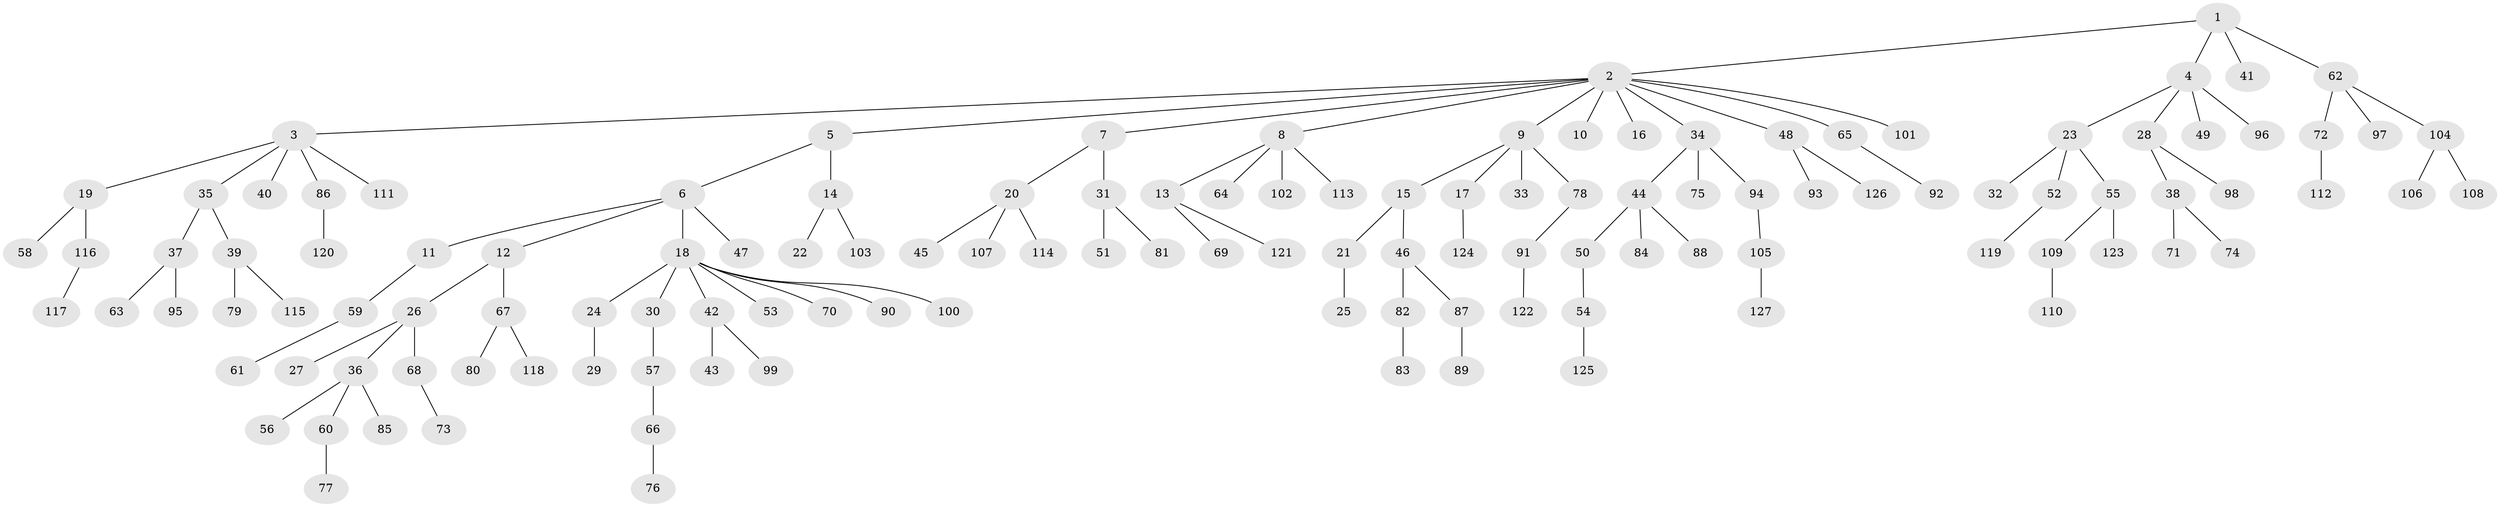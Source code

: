 // Generated by graph-tools (version 1.1) at 2025/37/03/09/25 02:37:01]
// undirected, 127 vertices, 126 edges
graph export_dot {
graph [start="1"]
  node [color=gray90,style=filled];
  1;
  2;
  3;
  4;
  5;
  6;
  7;
  8;
  9;
  10;
  11;
  12;
  13;
  14;
  15;
  16;
  17;
  18;
  19;
  20;
  21;
  22;
  23;
  24;
  25;
  26;
  27;
  28;
  29;
  30;
  31;
  32;
  33;
  34;
  35;
  36;
  37;
  38;
  39;
  40;
  41;
  42;
  43;
  44;
  45;
  46;
  47;
  48;
  49;
  50;
  51;
  52;
  53;
  54;
  55;
  56;
  57;
  58;
  59;
  60;
  61;
  62;
  63;
  64;
  65;
  66;
  67;
  68;
  69;
  70;
  71;
  72;
  73;
  74;
  75;
  76;
  77;
  78;
  79;
  80;
  81;
  82;
  83;
  84;
  85;
  86;
  87;
  88;
  89;
  90;
  91;
  92;
  93;
  94;
  95;
  96;
  97;
  98;
  99;
  100;
  101;
  102;
  103;
  104;
  105;
  106;
  107;
  108;
  109;
  110;
  111;
  112;
  113;
  114;
  115;
  116;
  117;
  118;
  119;
  120;
  121;
  122;
  123;
  124;
  125;
  126;
  127;
  1 -- 2;
  1 -- 4;
  1 -- 41;
  1 -- 62;
  2 -- 3;
  2 -- 5;
  2 -- 7;
  2 -- 8;
  2 -- 9;
  2 -- 10;
  2 -- 16;
  2 -- 34;
  2 -- 48;
  2 -- 65;
  2 -- 101;
  3 -- 19;
  3 -- 35;
  3 -- 40;
  3 -- 86;
  3 -- 111;
  4 -- 23;
  4 -- 28;
  4 -- 49;
  4 -- 96;
  5 -- 6;
  5 -- 14;
  6 -- 11;
  6 -- 12;
  6 -- 18;
  6 -- 47;
  7 -- 20;
  7 -- 31;
  8 -- 13;
  8 -- 64;
  8 -- 102;
  8 -- 113;
  9 -- 15;
  9 -- 17;
  9 -- 33;
  9 -- 78;
  11 -- 59;
  12 -- 26;
  12 -- 67;
  13 -- 69;
  13 -- 121;
  14 -- 22;
  14 -- 103;
  15 -- 21;
  15 -- 46;
  17 -- 124;
  18 -- 24;
  18 -- 30;
  18 -- 42;
  18 -- 53;
  18 -- 70;
  18 -- 90;
  18 -- 100;
  19 -- 58;
  19 -- 116;
  20 -- 45;
  20 -- 107;
  20 -- 114;
  21 -- 25;
  23 -- 32;
  23 -- 52;
  23 -- 55;
  24 -- 29;
  26 -- 27;
  26 -- 36;
  26 -- 68;
  28 -- 38;
  28 -- 98;
  30 -- 57;
  31 -- 51;
  31 -- 81;
  34 -- 44;
  34 -- 75;
  34 -- 94;
  35 -- 37;
  35 -- 39;
  36 -- 56;
  36 -- 60;
  36 -- 85;
  37 -- 63;
  37 -- 95;
  38 -- 71;
  38 -- 74;
  39 -- 79;
  39 -- 115;
  42 -- 43;
  42 -- 99;
  44 -- 50;
  44 -- 84;
  44 -- 88;
  46 -- 82;
  46 -- 87;
  48 -- 93;
  48 -- 126;
  50 -- 54;
  52 -- 119;
  54 -- 125;
  55 -- 109;
  55 -- 123;
  57 -- 66;
  59 -- 61;
  60 -- 77;
  62 -- 72;
  62 -- 97;
  62 -- 104;
  65 -- 92;
  66 -- 76;
  67 -- 80;
  67 -- 118;
  68 -- 73;
  72 -- 112;
  78 -- 91;
  82 -- 83;
  86 -- 120;
  87 -- 89;
  91 -- 122;
  94 -- 105;
  104 -- 106;
  104 -- 108;
  105 -- 127;
  109 -- 110;
  116 -- 117;
}
